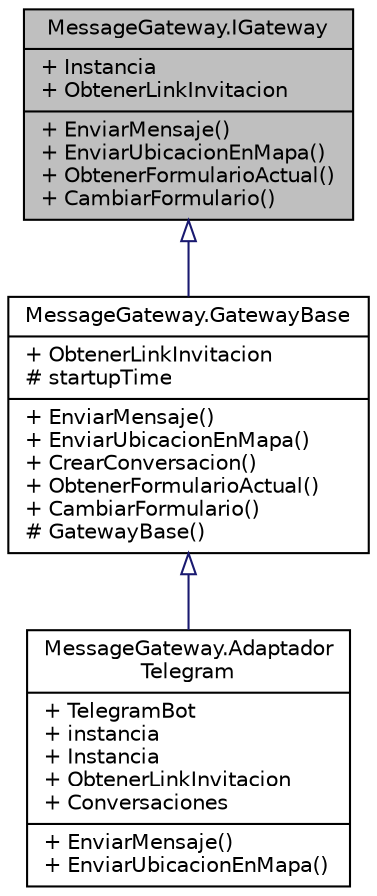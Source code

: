 digraph "MessageGateway.IGateway"
{
 // INTERACTIVE_SVG=YES
 // LATEX_PDF_SIZE
  edge [fontname="Helvetica",fontsize="10",labelfontname="Helvetica",labelfontsize="10"];
  node [fontname="Helvetica",fontsize="10",shape=record];
  Node1 [label="{MessageGateway.IGateway\n|+ Instancia\l+ ObtenerLinkInvitacion\l|+ EnviarMensaje()\l+ EnviarUbicacionEnMapa()\l+ ObtenerFormularioActual()\l+ CambiarFormulario()\l}",height=0.2,width=0.4,color="black", fillcolor="grey75", style="filled", fontcolor="black",tooltip="Interfaz que engloba las diferentes salidas y entradas posibles de mensaje de invitación al bot (mail..."];
  Node1 -> Node2 [dir="back",color="midnightblue",fontsize="10",style="solid",arrowtail="onormal",fontname="Helvetica"];
  Node2 [label="{MessageGateway.GatewayBase\n|+ ObtenerLinkInvitacion\l# startupTime\l|+ EnviarMensaje()\l+ EnviarUbicacionEnMapa()\l+ CrearConversacion()\l+ ObtenerFormularioActual()\l+ CambiarFormulario()\l# GatewayBase()\l}",height=0.2,width=0.4,color="black", fillcolor="white", style="filled",URL="$classMessageGateway_1_1GatewayBase.html",tooltip="Clase base que al implementar la interfaz IGateway sigue el principio de inversión de dependencias."];
  Node2 -> Node3 [dir="back",color="midnightblue",fontsize="10",style="solid",arrowtail="onormal",fontname="Helvetica"];
  Node3 [label="{MessageGateway.Adaptador\lTelegram\n|+ TelegramBot\l+ instancia\l+ Instancia\l+ ObtenerLinkInvitacion\l+ Conversaciones\l|+ EnviarMensaje()\l+ EnviarUbicacionEnMapa()\l}",height=0.2,width=0.4,color="black", fillcolor="white", style="filled",URL="$classMessageGateway_1_1AdaptadorTelegram.html",tooltip="Esta clase instanciaría el chat y bot, y almacenaría mensaje por mensaje que va recibiendo como strin..."];
}
